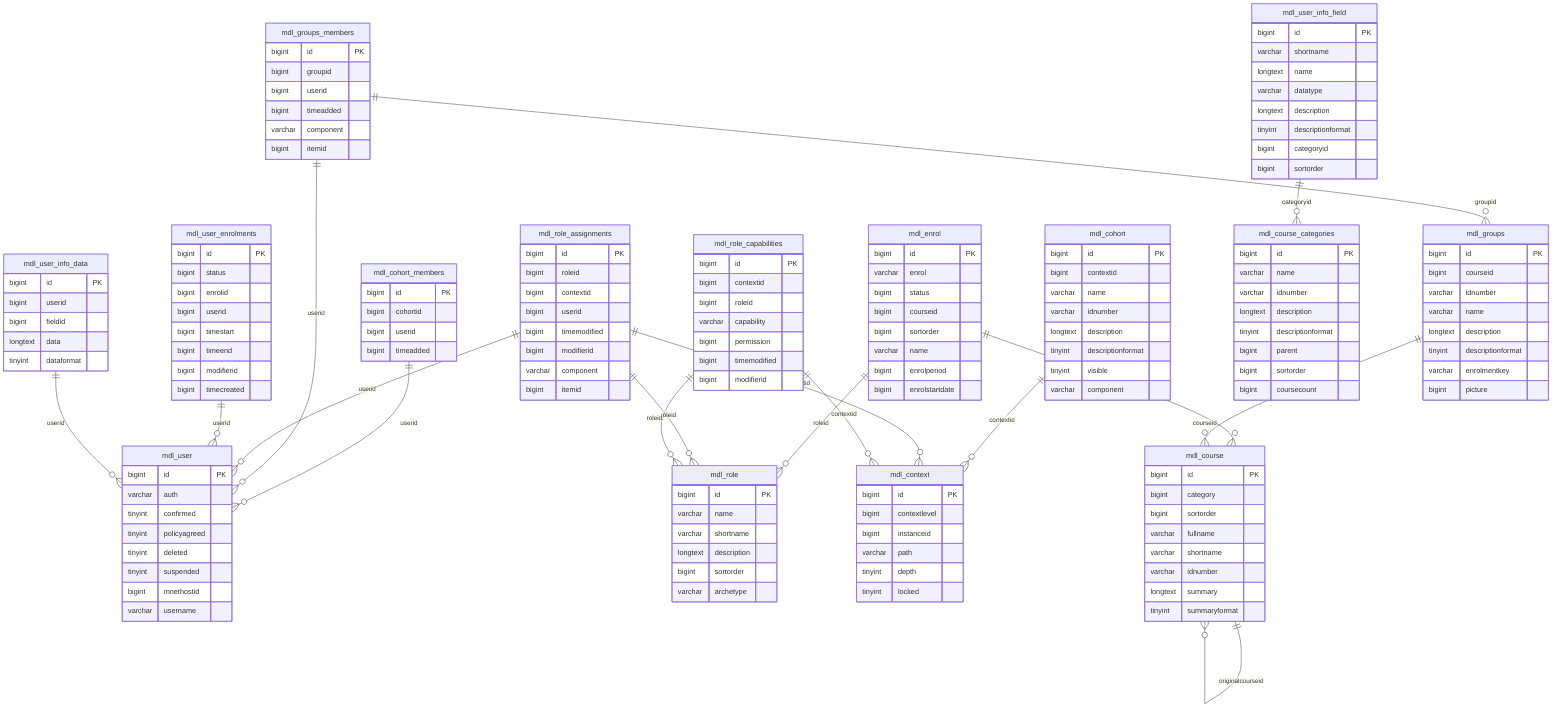 erDiagram
    %% Moodle Users and Enrollments

    mdl_user {
        bigint id PK
        varchar auth 
        tinyint confirmed 
        tinyint policyagreed 
        tinyint deleted 
        tinyint suspended 
        bigint mnethostid 
        varchar username 
    }
    mdl_user_info_data {
        bigint id PK
        bigint userid 
        bigint fieldid 
        longtext data 
        tinyint dataformat 
    }
    mdl_user_info_field {
        bigint id PK
        varchar shortname 
        longtext name 
        varchar datatype 
        longtext description 
        tinyint descriptionformat 
        bigint categoryid 
        bigint sortorder 
    }
    mdl_role {
        bigint id PK
        varchar name 
        varchar shortname 
        longtext description 
        bigint sortorder 
        varchar archetype 
    }
    mdl_role_assignments {
        bigint id PK
        bigint roleid 
        bigint contextid 
        bigint userid 
        bigint timemodified 
        bigint modifierid 
        varchar component 
        bigint itemid 
    }
    mdl_role_capabilities {
        bigint id PK
        bigint contextid 
        bigint roleid 
        varchar capability 
        bigint permission 
        bigint timemodified 
        bigint modifierid 
    }
    mdl_context {
        bigint id PK
        bigint contextlevel 
        bigint instanceid 
        varchar path 
        tinyint depth 
        tinyint locked 
    }
    mdl_enrol {
        bigint id PK
        varchar enrol 
        bigint status 
        bigint courseid 
        bigint sortorder 
        varchar name 
        bigint enrolperiod 
        bigint enrolstartdate 
    }
    mdl_user_enrolments {
        bigint id PK
        bigint status 
        bigint enrolid 
        bigint userid 
        bigint timestart 
        bigint timeend 
        bigint modifierid 
        bigint timecreated 
    }
    mdl_cohort {
        bigint id PK
        bigint contextid 
        varchar name 
        varchar idnumber 
        longtext description 
        tinyint descriptionformat 
        tinyint visible 
        varchar component 
    }
    mdl_cohort_members {
        bigint id PK
        bigint cohortid 
        bigint userid 
        bigint timeadded 
    }
    mdl_groups {
        bigint id PK
        bigint courseid 
        varchar idnumber 
        varchar name 
        longtext description 
        tinyint descriptionformat 
        varchar enrolmentkey 
        bigint picture 
    }
    mdl_groups_members {
        bigint id PK
        bigint groupid 
        bigint userid 
        bigint timeadded 
        varchar component 
        bigint itemid 
    }
    mdl_course {
        bigint id PK
        bigint category 
        bigint sortorder 
        varchar fullname 
        varchar shortname 
        varchar idnumber 
        longtext summary 
        tinyint summaryformat 
    }
    mdl_course_categories {
        bigint id PK
        varchar name 
        varchar idnumber 
        longtext description 
        tinyint descriptionformat 
        bigint parent 
        bigint sortorder 
        bigint coursecount 
    }
    mdl_cohort ||--o{ mdl_context : "contextid"
    mdl_cohort_members ||--o{ mdl_user : "userid"
    mdl_course ||--o{ mdl_course : "originalcourseid"
    mdl_enrol ||--o{ mdl_course : "courseid"
    mdl_enrol ||--o{ mdl_role : "roleid"
    mdl_groups ||--o{ mdl_course : "courseid"
    mdl_groups_members ||--o{ mdl_groups : "groupid"
    mdl_groups_members ||--o{ mdl_user : "userid"
    mdl_role_assignments ||--o{ mdl_role : "roleid"
    mdl_role_assignments ||--o{ mdl_context : "contextid"
    mdl_role_assignments ||--o{ mdl_user : "userid"
    mdl_role_capabilities ||--o{ mdl_context : "contextid"
    mdl_role_capabilities ||--o{ mdl_role : "roleid"
    mdl_user_enrolments ||--o{ mdl_user : "userid"
    mdl_user_info_data ||--o{ mdl_user : "userid"
    mdl_user_info_field ||--o{ mdl_course_categories : "categoryid"
